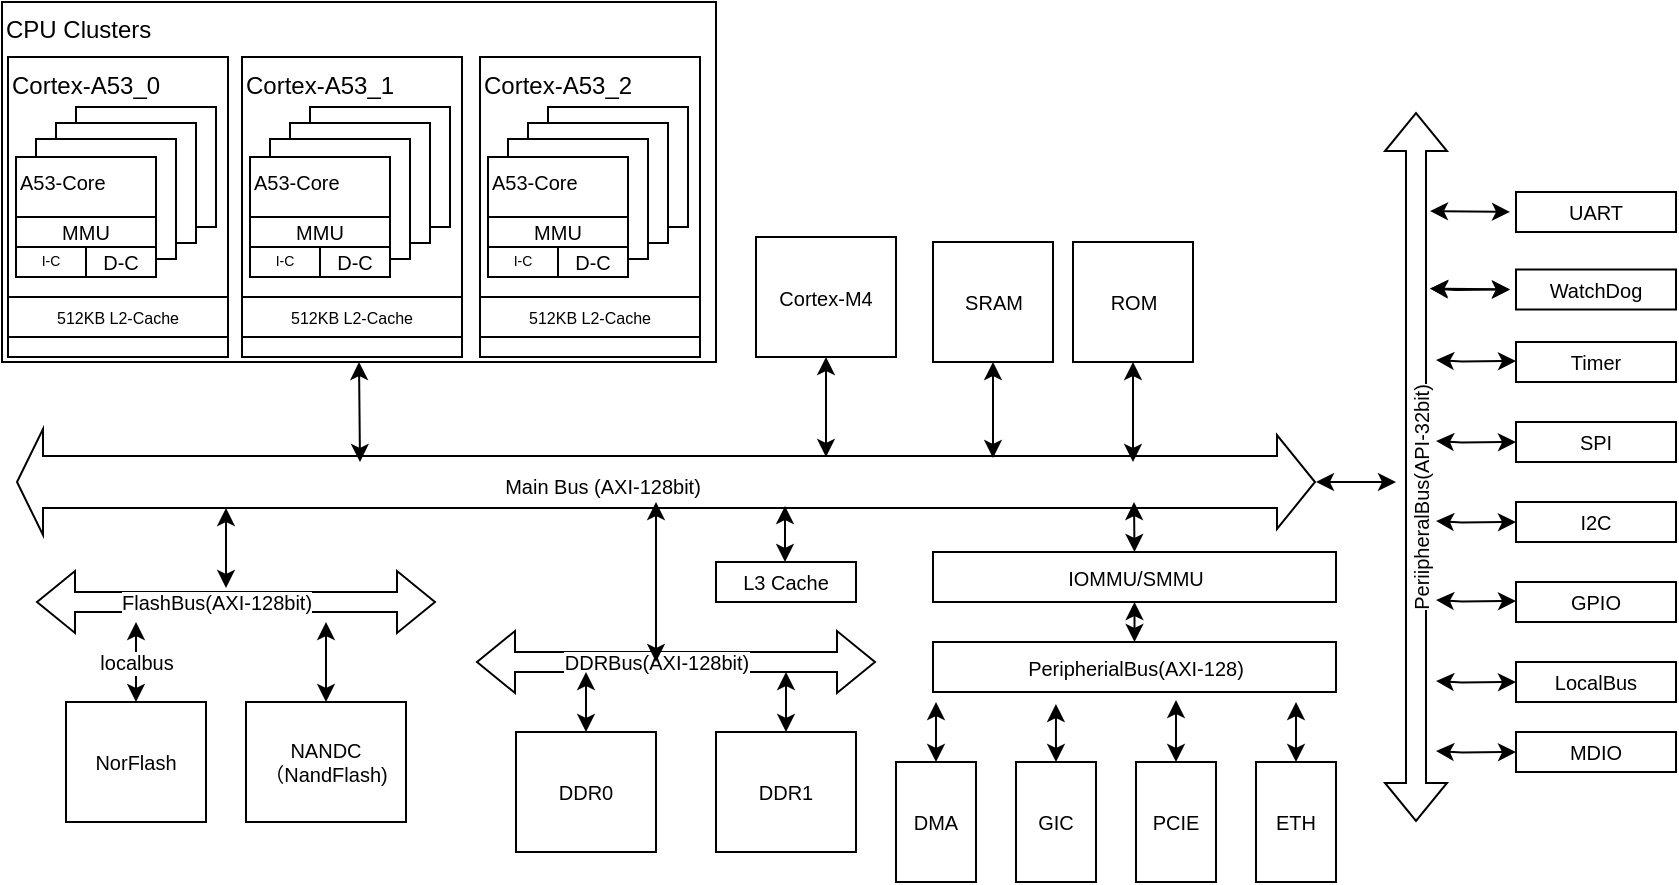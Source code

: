 <mxfile version="16.6.1" type="github">
  <diagram id="RcyMune0KPW6Q-b5uWD_" name="Page-1">
    <mxGraphModel dx="1422" dy="849" grid="1" gridSize="10" guides="1" tooltips="1" connect="1" arrows="1" fold="1" page="1" pageScale="1" pageWidth="827" pageHeight="1169" math="0" shadow="0">
      <root>
        <mxCell id="0" />
        <mxCell id="1" parent="0" />
        <mxCell id="PgHBNwZBbpcAS7DVFFbe-2" value="CPU Clusters" style="rounded=0;whiteSpace=wrap;html=1;align=left;verticalAlign=top;" parent="1" vertex="1">
          <mxGeometry x="103" y="70" width="357" height="180" as="geometry" />
        </mxCell>
        <mxCell id="eENaSCImMUnpKISfcuRZ-18" value="Cortex-A53_0" style="rounded=0;whiteSpace=wrap;html=1;align=left;horizontal=1;verticalAlign=top;" vertex="1" parent="1">
          <mxGeometry x="106" y="97.5" width="110" height="150" as="geometry" />
        </mxCell>
        <mxCell id="PgHBNwZBbpcAS7DVFFbe-12" value="" style="rounded=0;whiteSpace=wrap;html=1;align=left;verticalAlign=top;fontSize=9;" parent="1" vertex="1">
          <mxGeometry x="140" y="122.5" width="70" height="60" as="geometry" />
        </mxCell>
        <mxCell id="PgHBNwZBbpcAS7DVFFbe-13" value="" style="rounded=0;whiteSpace=wrap;html=1;align=left;verticalAlign=top;fontSize=9;" parent="1" vertex="1">
          <mxGeometry x="130" y="130.5" width="70" height="60" as="geometry" />
        </mxCell>
        <mxCell id="PgHBNwZBbpcAS7DVFFbe-14" value="" style="rounded=0;whiteSpace=wrap;html=1;align=left;verticalAlign=top;fontSize=9;" parent="1" vertex="1">
          <mxGeometry x="120" y="138.5" width="70" height="60" as="geometry" />
        </mxCell>
        <mxCell id="PgHBNwZBbpcAS7DVFFbe-15" value="&lt;span style=&quot;font-size: 10px&quot;&gt;A53-Core&lt;/span&gt;" style="rounded=0;whiteSpace=wrap;html=1;align=left;verticalAlign=top;fontSize=9;" parent="1" vertex="1">
          <mxGeometry x="110" y="147.5" width="70" height="60" as="geometry" />
        </mxCell>
        <mxCell id="PgHBNwZBbpcAS7DVFFbe-16" value="GIC" style="rounded=0;whiteSpace=wrap;html=1;fontSize=10;" parent="1" vertex="1">
          <mxGeometry x="610" y="450" width="40" height="60" as="geometry" />
        </mxCell>
        <mxCell id="PgHBNwZBbpcAS7DVFFbe-17" value="" style="shape=flexArrow;endArrow=classic;startArrow=classic;html=1;rounded=0;fontSize=10;startWidth=26;startSize=4;width=26;" parent="1" edge="1">
          <mxGeometry width="100" height="100" relative="1" as="geometry">
            <mxPoint x="110" y="310" as="sourcePoint" />
            <mxPoint x="760" y="310" as="targetPoint" />
          </mxGeometry>
        </mxCell>
        <mxCell id="PgHBNwZBbpcAS7DVFFbe-18" value="Main Bus (AXI-128bit)" style="edgeLabel;html=1;align=center;verticalAlign=middle;resizable=0;points=[];fontSize=10;" parent="PgHBNwZBbpcAS7DVFFbe-17" vertex="1" connectable="0">
          <mxGeometry x="-0.099" y="-2" relative="1" as="geometry">
            <mxPoint as="offset" />
          </mxGeometry>
        </mxCell>
        <mxCell id="PgHBNwZBbpcAS7DVFFbe-21" value="SRAM" style="rounded=0;whiteSpace=wrap;html=1;fontSize=10;" parent="1" vertex="1">
          <mxGeometry x="568.5" y="190" width="60" height="60" as="geometry" />
        </mxCell>
        <mxCell id="PgHBNwZBbpcAS7DVFFbe-23" value="NorFlash" style="rounded=0;whiteSpace=wrap;html=1;fontSize=10;" parent="1" vertex="1">
          <mxGeometry x="135" y="420" width="70" height="60" as="geometry" />
        </mxCell>
        <mxCell id="PgHBNwZBbpcAS7DVFFbe-24" value="DDR0" style="rounded=0;whiteSpace=wrap;html=1;fontSize=10;" parent="1" vertex="1">
          <mxGeometry x="360" y="435" width="70" height="60" as="geometry" />
        </mxCell>
        <mxCell id="PgHBNwZBbpcAS7DVFFbe-28" value="" style="shape=flexArrow;endArrow=classic;startArrow=classic;html=1;rounded=0;fontSize=10;" parent="1" edge="1">
          <mxGeometry width="100" height="100" relative="1" as="geometry">
            <mxPoint x="120" y="370" as="sourcePoint" />
            <mxPoint x="320" y="370" as="targetPoint" />
          </mxGeometry>
        </mxCell>
        <mxCell id="PgHBNwZBbpcAS7DVFFbe-29" value="FlashBus(AXI-128bit)" style="edgeLabel;html=1;align=center;verticalAlign=middle;resizable=0;points=[];fontSize=10;" parent="PgHBNwZBbpcAS7DVFFbe-28" vertex="1" connectable="0">
          <mxGeometry x="-0.099" y="-2" relative="1" as="geometry">
            <mxPoint y="-2" as="offset" />
          </mxGeometry>
        </mxCell>
        <mxCell id="PgHBNwZBbpcAS7DVFFbe-30" value="NANDC&lt;br&gt;（NandFlash)" style="rounded=0;whiteSpace=wrap;html=1;fontSize=10;" parent="1" vertex="1">
          <mxGeometry x="225" y="420" width="80" height="60" as="geometry" />
        </mxCell>
        <mxCell id="PgHBNwZBbpcAS7DVFFbe-34" value="DMA" style="rounded=0;whiteSpace=wrap;html=1;fontSize=10;" parent="1" vertex="1">
          <mxGeometry x="550" y="450" width="40" height="60" as="geometry" />
        </mxCell>
        <mxCell id="PgHBNwZBbpcAS7DVFFbe-35" value="" style="shape=flexArrow;endArrow=classic;startArrow=classic;html=1;rounded=0;fontSize=10;" parent="1" edge="1">
          <mxGeometry width="100" height="100" relative="1" as="geometry">
            <mxPoint x="340" y="400" as="sourcePoint" />
            <mxPoint x="540" y="400" as="targetPoint" />
          </mxGeometry>
        </mxCell>
        <mxCell id="PgHBNwZBbpcAS7DVFFbe-36" value="DDRBus(AXI-128bit)" style="edgeLabel;html=1;align=center;verticalAlign=middle;resizable=0;points=[];fontSize=10;" parent="PgHBNwZBbpcAS7DVFFbe-35" vertex="1" connectable="0">
          <mxGeometry x="-0.099" y="-2" relative="1" as="geometry">
            <mxPoint y="-2" as="offset" />
          </mxGeometry>
        </mxCell>
        <mxCell id="PgHBNwZBbpcAS7DVFFbe-40" value="MMU" style="rounded=0;whiteSpace=wrap;html=1;fontSize=10;" parent="1" vertex="1">
          <mxGeometry x="110" y="177.5" width="70" height="15" as="geometry" />
        </mxCell>
        <mxCell id="PgHBNwZBbpcAS7DVFFbe-41" value="IOMMU/SMMU" style="rounded=0;whiteSpace=wrap;html=1;fontSize=10;" parent="1" vertex="1">
          <mxGeometry x="568.5" y="345" width="201.5" height="25" as="geometry" />
        </mxCell>
        <mxCell id="PgHBNwZBbpcAS7DVFFbe-43" value="" style="endArrow=classic;startArrow=classic;html=1;rounded=0;fontSize=10;exitX=0.5;exitY=0;exitDx=0;exitDy=0;" parent="1" source="PgHBNwZBbpcAS7DVFFbe-34" edge="1">
          <mxGeometry width="50" height="50" relative="1" as="geometry">
            <mxPoint x="595" y="580" as="sourcePoint" />
            <mxPoint x="570" y="420" as="targetPoint" />
          </mxGeometry>
        </mxCell>
        <mxCell id="PgHBNwZBbpcAS7DVFFbe-44" value="" style="endArrow=classic;startArrow=classic;html=1;rounded=0;fontSize=10;entryX=0.5;entryY=0;entryDx=0;entryDy=0;" parent="1" target="PgHBNwZBbpcAS7DVFFbe-41" edge="1">
          <mxGeometry width="50" height="50" relative="1" as="geometry">
            <mxPoint x="669" y="320" as="sourcePoint" />
            <mxPoint x="725" y="177.5" as="targetPoint" />
          </mxGeometry>
        </mxCell>
        <mxCell id="PgHBNwZBbpcAS7DVFFbe-45" value="PCIE" style="rounded=0;whiteSpace=wrap;html=1;fontSize=10;" parent="1" vertex="1">
          <mxGeometry x="670" y="450" width="40" height="60" as="geometry" />
        </mxCell>
        <mxCell id="PgHBNwZBbpcAS7DVFFbe-46" value="" style="endArrow=classic;startArrow=classic;html=1;rounded=0;fontSize=10;exitX=0.603;exitY=1.16;exitDx=0;exitDy=0;exitPerimeter=0;entryX=0.5;entryY=0;entryDx=0;entryDy=0;" parent="1" source="eENaSCImMUnpKISfcuRZ-4" edge="1" target="PgHBNwZBbpcAS7DVFFbe-45">
          <mxGeometry width="50" height="50" relative="1" as="geometry">
            <mxPoint x="686.475" y="420" as="sourcePoint" />
            <mxPoint x="685" y="475" as="targetPoint" />
          </mxGeometry>
        </mxCell>
        <mxCell id="PgHBNwZBbpcAS7DVFFbe-47" value="" style="endArrow=classic;startArrow=classic;html=1;rounded=0;fontSize=10;entryX=0.5;entryY=1;entryDx=0;entryDy=0;" parent="1" target="PgHBNwZBbpcAS7DVFFbe-21" edge="1">
          <mxGeometry width="50" height="50" relative="1" as="geometry">
            <mxPoint x="598.5" y="298" as="sourcePoint" />
            <mxPoint x="787" y="257.5" as="targetPoint" />
          </mxGeometry>
        </mxCell>
        <mxCell id="PgHBNwZBbpcAS7DVFFbe-48" value="" style="endArrow=classic;startArrow=classic;html=1;rounded=0;fontSize=10;exitX=0.305;exitY=1.24;exitDx=0;exitDy=0;entryX=0.5;entryY=0;entryDx=0;entryDy=0;exitPerimeter=0;" parent="1" target="PgHBNwZBbpcAS7DVFFbe-16" edge="1" source="eENaSCImMUnpKISfcuRZ-4">
          <mxGeometry width="50" height="50" relative="1" as="geometry">
            <mxPoint x="634.566" y="425" as="sourcePoint" />
            <mxPoint x="633" y="565" as="targetPoint" />
          </mxGeometry>
        </mxCell>
        <mxCell id="PgHBNwZBbpcAS7DVFFbe-49" value="" style="endArrow=classic;startArrow=classic;html=1;rounded=0;fontSize=10;entryX=0.5;entryY=1;entryDx=0;entryDy=0;" parent="1" target="PgHBNwZBbpcAS7DVFFbe-2" edge="1">
          <mxGeometry width="50" height="50" relative="1" as="geometry">
            <mxPoint x="282" y="300" as="sourcePoint" />
            <mxPoint x="555" y="260" as="targetPoint" />
          </mxGeometry>
        </mxCell>
        <mxCell id="PgHBNwZBbpcAS7DVFFbe-50" value="" style="endArrow=classic;startArrow=classic;html=1;rounded=0;fontSize=10;" parent="1" edge="1">
          <mxGeometry width="50" height="50" relative="1" as="geometry">
            <mxPoint x="215" y="363" as="sourcePoint" />
            <mxPoint x="215" y="323" as="targetPoint" />
          </mxGeometry>
        </mxCell>
        <mxCell id="PgHBNwZBbpcAS7DVFFbe-51" value="localbus" style="endArrow=classic;startArrow=classic;html=1;rounded=0;fontSize=10;" parent="1" edge="1">
          <mxGeometry width="50" height="50" relative="1" as="geometry">
            <mxPoint x="170" y="420" as="sourcePoint" />
            <mxPoint x="170" y="380" as="targetPoint" />
          </mxGeometry>
        </mxCell>
        <mxCell id="PgHBNwZBbpcAS7DVFFbe-52" value="" style="endArrow=classic;startArrow=classic;html=1;rounded=0;fontSize=10;" parent="1" edge="1">
          <mxGeometry width="50" height="50" relative="1" as="geometry">
            <mxPoint x="265" y="420" as="sourcePoint" />
            <mxPoint x="265" y="380" as="targetPoint" />
          </mxGeometry>
        </mxCell>
        <mxCell id="PgHBNwZBbpcAS7DVFFbe-53" value="DDR1" style="rounded=0;whiteSpace=wrap;html=1;fontSize=10;" parent="1" vertex="1">
          <mxGeometry x="460" y="435" width="70" height="60" as="geometry" />
        </mxCell>
        <mxCell id="PgHBNwZBbpcAS7DVFFbe-54" value="" style="endArrow=classic;startArrow=classic;html=1;rounded=0;fontSize=10;" parent="1" edge="1">
          <mxGeometry width="50" height="50" relative="1" as="geometry">
            <mxPoint x="494.5" y="350" as="sourcePoint" />
            <mxPoint x="494.5" y="322" as="targetPoint" />
          </mxGeometry>
        </mxCell>
        <mxCell id="PgHBNwZBbpcAS7DVFFbe-55" value="" style="endArrow=classic;startArrow=classic;html=1;rounded=0;fontSize=10;exitX=0.5;exitY=0;exitDx=0;exitDy=0;" parent="1" source="PgHBNwZBbpcAS7DVFFbe-24" edge="1">
          <mxGeometry width="50" height="50" relative="1" as="geometry">
            <mxPoint x="440" y="385" as="sourcePoint" />
            <mxPoint x="395" y="405" as="targetPoint" />
          </mxGeometry>
        </mxCell>
        <mxCell id="PgHBNwZBbpcAS7DVFFbe-56" value="" style="endArrow=classic;startArrow=classic;html=1;rounded=0;fontSize=10;exitX=0.5;exitY=0;exitDx=0;exitDy=0;" parent="1" source="PgHBNwZBbpcAS7DVFFbe-53" edge="1">
          <mxGeometry width="50" height="50" relative="1" as="geometry">
            <mxPoint x="405" y="445" as="sourcePoint" />
            <mxPoint x="495" y="405" as="targetPoint" />
          </mxGeometry>
        </mxCell>
        <mxCell id="PgHBNwZBbpcAS7DVFFbe-57" value="" style="shape=flexArrow;endArrow=classic;startArrow=classic;html=1;rounded=0;fontSize=10;" parent="1" edge="1">
          <mxGeometry width="100" height="100" relative="1" as="geometry">
            <mxPoint x="810" y="480" as="sourcePoint" />
            <mxPoint x="810" y="125" as="targetPoint" />
          </mxGeometry>
        </mxCell>
        <mxCell id="PgHBNwZBbpcAS7DVFFbe-58" value="PeriipheralBus(API-32bit)" style="edgeLabel;html=1;align=center;verticalAlign=middle;resizable=0;points=[];fontSize=10;horizontal=0;" parent="PgHBNwZBbpcAS7DVFFbe-57" vertex="1" connectable="0">
          <mxGeometry x="-0.099" y="-2" relative="1" as="geometry">
            <mxPoint y="-2" as="offset" />
          </mxGeometry>
        </mxCell>
        <mxCell id="PgHBNwZBbpcAS7DVFFbe-59" value="" style="endArrow=classic;startArrow=classic;html=1;rounded=0;fontSize=10;" parent="1" edge="1">
          <mxGeometry width="50" height="50" relative="1" as="geometry">
            <mxPoint x="760" y="310" as="sourcePoint" />
            <mxPoint x="800" y="310" as="targetPoint" />
          </mxGeometry>
        </mxCell>
        <mxCell id="PgHBNwZBbpcAS7DVFFbe-60" value="UART" style="rounded=0;whiteSpace=wrap;html=1;fontSize=10;horizontal=1;" parent="1" vertex="1">
          <mxGeometry x="860" y="165" width="80" height="20" as="geometry" />
        </mxCell>
        <mxCell id="PgHBNwZBbpcAS7DVFFbe-61" value="" style="endArrow=classic;startArrow=classic;html=1;rounded=0;fontSize=10;" parent="1" edge="1">
          <mxGeometry width="50" height="50" relative="1" as="geometry">
            <mxPoint x="817" y="174.5" as="sourcePoint" />
            <mxPoint x="857" y="175" as="targetPoint" />
          </mxGeometry>
        </mxCell>
        <mxCell id="PgHBNwZBbpcAS7DVFFbe-62" value="Cortex-M4" style="rounded=0;whiteSpace=wrap;html=1;fontSize=10;" parent="1" vertex="1">
          <mxGeometry x="480" y="187.5" width="70" height="60" as="geometry" />
        </mxCell>
        <mxCell id="PgHBNwZBbpcAS7DVFFbe-64" value="" style="endArrow=classic;startArrow=classic;html=1;rounded=0;fontSize=10;entryX=0.5;entryY=1;entryDx=0;entryDy=0;" parent="1" target="PgHBNwZBbpcAS7DVFFbe-62" edge="1">
          <mxGeometry width="50" height="50" relative="1" as="geometry">
            <mxPoint x="515" y="297.5" as="sourcePoint" />
            <mxPoint x="665" y="257.5" as="targetPoint" />
          </mxGeometry>
        </mxCell>
        <mxCell id="PgHBNwZBbpcAS7DVFFbe-65" value="WatchDog" style="rounded=0;whiteSpace=wrap;html=1;fontSize=10;horizontal=1;" parent="1" vertex="1">
          <mxGeometry x="860" y="203.75" width="80" height="20" as="geometry" />
        </mxCell>
        <mxCell id="PgHBNwZBbpcAS7DVFFbe-67" value="Timer" style="rounded=0;whiteSpace=wrap;html=1;fontSize=10;horizontal=1;" parent="1" vertex="1">
          <mxGeometry x="860" y="240" width="80" height="20" as="geometry" />
        </mxCell>
        <mxCell id="PgHBNwZBbpcAS7DVFFbe-68" value="SPI" style="rounded=0;whiteSpace=wrap;html=1;fontSize=10;horizontal=1;" parent="1" vertex="1">
          <mxGeometry x="860" y="280" width="80" height="20" as="geometry" />
        </mxCell>
        <mxCell id="PgHBNwZBbpcAS7DVFFbe-69" value="I2C" style="rounded=0;whiteSpace=wrap;html=1;fontSize=10;horizontal=1;" parent="1" vertex="1">
          <mxGeometry x="860" y="320" width="80" height="20" as="geometry" />
        </mxCell>
        <mxCell id="PgHBNwZBbpcAS7DVFFbe-70" value="GPIO" style="rounded=0;whiteSpace=wrap;html=1;fontSize=10;horizontal=1;" parent="1" vertex="1">
          <mxGeometry x="860" y="360" width="80" height="20" as="geometry" />
        </mxCell>
        <mxCell id="PgHBNwZBbpcAS7DVFFbe-71" value="ROM" style="rounded=0;whiteSpace=wrap;html=1;fontSize=10;" parent="1" vertex="1">
          <mxGeometry x="638.5" y="190" width="60" height="60" as="geometry" />
        </mxCell>
        <mxCell id="PgHBNwZBbpcAS7DVFFbe-73" value="" style="endArrow=classic;startArrow=classic;html=1;rounded=0;fontSize=10;entryX=0.5;entryY=1;entryDx=0;entryDy=0;" parent="1" target="PgHBNwZBbpcAS7DVFFbe-71" edge="1">
          <mxGeometry width="50" height="50" relative="1" as="geometry">
            <mxPoint x="668.5" y="300" as="sourcePoint" />
            <mxPoint x="608.5" y="260" as="targetPoint" />
          </mxGeometry>
        </mxCell>
        <mxCell id="eENaSCImMUnpKISfcuRZ-1" value="L3 Cache" style="rounded=0;whiteSpace=wrap;html=1;fontSize=10;" vertex="1" parent="1">
          <mxGeometry x="460" y="350" width="70" height="20" as="geometry" />
        </mxCell>
        <mxCell id="eENaSCImMUnpKISfcuRZ-2" value="" style="endArrow=classic;startArrow=classic;html=1;rounded=0;fontSize=10;" edge="1" parent="1">
          <mxGeometry width="50" height="50" relative="1" as="geometry">
            <mxPoint x="430" y="400" as="sourcePoint" />
            <mxPoint x="430" y="320" as="targetPoint" />
          </mxGeometry>
        </mxCell>
        <mxCell id="eENaSCImMUnpKISfcuRZ-4" value="PeripherialBus(AXI-128)" style="rounded=0;whiteSpace=wrap;html=1;fontSize=10;" vertex="1" parent="1">
          <mxGeometry x="568.5" y="390" width="201.5" height="25" as="geometry" />
        </mxCell>
        <mxCell id="eENaSCImMUnpKISfcuRZ-5" value="" style="endArrow=classic;startArrow=classic;html=1;rounded=0;fontSize=10;entryX=0.5;entryY=0;entryDx=0;entryDy=0;exitX=0.5;exitY=1;exitDx=0;exitDy=0;" edge="1" parent="1" source="PgHBNwZBbpcAS7DVFFbe-41" target="eENaSCImMUnpKISfcuRZ-4">
          <mxGeometry width="50" height="50" relative="1" as="geometry">
            <mxPoint x="640" y="370" as="sourcePoint" />
            <mxPoint x="650" y="358" as="targetPoint" />
          </mxGeometry>
        </mxCell>
        <mxCell id="eENaSCImMUnpKISfcuRZ-6" value="ETH" style="rounded=0;whiteSpace=wrap;html=1;fontSize=10;" vertex="1" parent="1">
          <mxGeometry x="730" y="450" width="40" height="60" as="geometry" />
        </mxCell>
        <mxCell id="eENaSCImMUnpKISfcuRZ-7" value="" style="endArrow=classic;startArrow=classic;html=1;rounded=0;fontSize=10;" edge="1" parent="1" target="eENaSCImMUnpKISfcuRZ-6">
          <mxGeometry width="50" height="50" relative="1" as="geometry">
            <mxPoint x="750" y="420" as="sourcePoint" />
            <mxPoint x="715" y="485" as="targetPoint" />
          </mxGeometry>
        </mxCell>
        <mxCell id="eENaSCImMUnpKISfcuRZ-8" value="" style="endArrow=classic;startArrow=classic;html=1;rounded=0;fontSize=10;" edge="1" parent="1">
          <mxGeometry width="50" height="50" relative="1" as="geometry">
            <mxPoint x="817" y="213.25" as="sourcePoint" />
            <mxPoint x="857" y="213.75" as="targetPoint" />
          </mxGeometry>
        </mxCell>
        <mxCell id="eENaSCImMUnpKISfcuRZ-9" value="" style="endArrow=classic;startArrow=classic;html=1;rounded=0;fontSize=10;" edge="1" parent="1">
          <mxGeometry width="50" height="50" relative="1" as="geometry">
            <mxPoint x="817" y="213.25" as="sourcePoint" />
            <mxPoint x="857" y="213.75" as="targetPoint" />
            <Array as="points">
              <mxPoint x="830" y="214" />
            </Array>
          </mxGeometry>
        </mxCell>
        <mxCell id="eENaSCImMUnpKISfcuRZ-10" value="" style="endArrow=classic;startArrow=classic;html=1;rounded=0;fontSize=10;" edge="1" parent="1">
          <mxGeometry width="50" height="50" relative="1" as="geometry">
            <mxPoint x="820" y="249" as="sourcePoint" />
            <mxPoint x="860" y="249.5" as="targetPoint" />
            <Array as="points">
              <mxPoint x="833" y="249.75" />
            </Array>
          </mxGeometry>
        </mxCell>
        <mxCell id="eENaSCImMUnpKISfcuRZ-11" value="" style="endArrow=classic;startArrow=classic;html=1;rounded=0;fontSize=10;" edge="1" parent="1">
          <mxGeometry width="50" height="50" relative="1" as="geometry">
            <mxPoint x="820" y="289.5" as="sourcePoint" />
            <mxPoint x="860" y="290" as="targetPoint" />
            <Array as="points">
              <mxPoint x="833" y="290.25" />
            </Array>
          </mxGeometry>
        </mxCell>
        <mxCell id="eENaSCImMUnpKISfcuRZ-12" value="" style="endArrow=classic;startArrow=classic;html=1;rounded=0;fontSize=10;" edge="1" parent="1">
          <mxGeometry width="50" height="50" relative="1" as="geometry">
            <mxPoint x="820" y="329.5" as="sourcePoint" />
            <mxPoint x="860" y="330" as="targetPoint" />
            <Array as="points">
              <mxPoint x="833" y="330.25" />
            </Array>
          </mxGeometry>
        </mxCell>
        <mxCell id="eENaSCImMUnpKISfcuRZ-13" value="" style="endArrow=classic;startArrow=classic;html=1;rounded=0;fontSize=10;" edge="1" parent="1">
          <mxGeometry width="50" height="50" relative="1" as="geometry">
            <mxPoint x="820" y="369" as="sourcePoint" />
            <mxPoint x="860" y="369.5" as="targetPoint" />
            <Array as="points">
              <mxPoint x="833" y="369.75" />
            </Array>
          </mxGeometry>
        </mxCell>
        <mxCell id="eENaSCImMUnpKISfcuRZ-14" value="LocalBus" style="rounded=0;whiteSpace=wrap;html=1;fontSize=10;horizontal=1;" vertex="1" parent="1">
          <mxGeometry x="860" y="400" width="80" height="20" as="geometry" />
        </mxCell>
        <mxCell id="eENaSCImMUnpKISfcuRZ-15" value="MDIO" style="rounded=0;whiteSpace=wrap;html=1;fontSize=10;horizontal=1;" vertex="1" parent="1">
          <mxGeometry x="860" y="435" width="80" height="20" as="geometry" />
        </mxCell>
        <mxCell id="eENaSCImMUnpKISfcuRZ-16" value="" style="endArrow=classic;startArrow=classic;html=1;rounded=0;fontSize=10;" edge="1" parent="1">
          <mxGeometry width="50" height="50" relative="1" as="geometry">
            <mxPoint x="820" y="409.5" as="sourcePoint" />
            <mxPoint x="860" y="410" as="targetPoint" />
            <Array as="points">
              <mxPoint x="833" y="410.25" />
            </Array>
          </mxGeometry>
        </mxCell>
        <mxCell id="eENaSCImMUnpKISfcuRZ-17" value="" style="endArrow=classic;startArrow=classic;html=1;rounded=0;fontSize=10;" edge="1" parent="1">
          <mxGeometry width="50" height="50" relative="1" as="geometry">
            <mxPoint x="820" y="444.5" as="sourcePoint" />
            <mxPoint x="860" y="445" as="targetPoint" />
            <Array as="points">
              <mxPoint x="833" y="445.25" />
            </Array>
          </mxGeometry>
        </mxCell>
        <mxCell id="eENaSCImMUnpKISfcuRZ-19" value="I-C" style="rounded=0;whiteSpace=wrap;html=1;fontSize=7;" vertex="1" parent="1">
          <mxGeometry x="110" y="192.5" width="35" height="15" as="geometry" />
        </mxCell>
        <mxCell id="eENaSCImMUnpKISfcuRZ-20" value="D-C" style="rounded=0;whiteSpace=wrap;html=1;fontSize=10;" vertex="1" parent="1">
          <mxGeometry x="145" y="192.5" width="35" height="15" as="geometry" />
        </mxCell>
        <mxCell id="eENaSCImMUnpKISfcuRZ-21" value="512KB L2-Cache" style="rounded=0;whiteSpace=wrap;html=1;fontSize=8;" vertex="1" parent="1">
          <mxGeometry x="106" y="217.5" width="110" height="20" as="geometry" />
        </mxCell>
        <mxCell id="eENaSCImMUnpKISfcuRZ-22" value="Cortex-A53_1" style="rounded=0;whiteSpace=wrap;html=1;align=left;horizontal=1;verticalAlign=top;" vertex="1" parent="1">
          <mxGeometry x="223" y="97.5" width="110" height="150" as="geometry" />
        </mxCell>
        <mxCell id="eENaSCImMUnpKISfcuRZ-23" value="" style="rounded=0;whiteSpace=wrap;html=1;align=left;verticalAlign=top;fontSize=9;" vertex="1" parent="1">
          <mxGeometry x="257" y="122.5" width="70" height="60" as="geometry" />
        </mxCell>
        <mxCell id="eENaSCImMUnpKISfcuRZ-24" value="" style="rounded=0;whiteSpace=wrap;html=1;align=left;verticalAlign=top;fontSize=9;" vertex="1" parent="1">
          <mxGeometry x="247" y="130.5" width="70" height="60" as="geometry" />
        </mxCell>
        <mxCell id="eENaSCImMUnpKISfcuRZ-25" value="" style="rounded=0;whiteSpace=wrap;html=1;align=left;verticalAlign=top;fontSize=9;" vertex="1" parent="1">
          <mxGeometry x="237" y="138.5" width="70" height="60" as="geometry" />
        </mxCell>
        <mxCell id="eENaSCImMUnpKISfcuRZ-26" value="&lt;span style=&quot;font-size: 10px&quot;&gt;A53-Core&lt;/span&gt;" style="rounded=0;whiteSpace=wrap;html=1;align=left;verticalAlign=top;fontSize=9;" vertex="1" parent="1">
          <mxGeometry x="227" y="147.5" width="70" height="60" as="geometry" />
        </mxCell>
        <mxCell id="eENaSCImMUnpKISfcuRZ-27" value="MMU" style="rounded=0;whiteSpace=wrap;html=1;fontSize=10;" vertex="1" parent="1">
          <mxGeometry x="227" y="177.5" width="70" height="15" as="geometry" />
        </mxCell>
        <mxCell id="eENaSCImMUnpKISfcuRZ-28" value="I-C" style="rounded=0;whiteSpace=wrap;html=1;fontSize=7;" vertex="1" parent="1">
          <mxGeometry x="227" y="192.5" width="35" height="15" as="geometry" />
        </mxCell>
        <mxCell id="eENaSCImMUnpKISfcuRZ-29" value="D-C" style="rounded=0;whiteSpace=wrap;html=1;fontSize=10;" vertex="1" parent="1">
          <mxGeometry x="262" y="192.5" width="35" height="15" as="geometry" />
        </mxCell>
        <mxCell id="eENaSCImMUnpKISfcuRZ-30" value="512KB L2-Cache" style="rounded=0;whiteSpace=wrap;html=1;fontSize=8;" vertex="1" parent="1">
          <mxGeometry x="223" y="217.5" width="110" height="20" as="geometry" />
        </mxCell>
        <mxCell id="eENaSCImMUnpKISfcuRZ-31" value="Cortex-A53_2" style="rounded=0;whiteSpace=wrap;html=1;align=left;horizontal=1;verticalAlign=top;" vertex="1" parent="1">
          <mxGeometry x="342" y="97.5" width="110" height="150" as="geometry" />
        </mxCell>
        <mxCell id="eENaSCImMUnpKISfcuRZ-32" value="" style="rounded=0;whiteSpace=wrap;html=1;align=left;verticalAlign=top;fontSize=9;" vertex="1" parent="1">
          <mxGeometry x="376" y="122.5" width="70" height="60" as="geometry" />
        </mxCell>
        <mxCell id="eENaSCImMUnpKISfcuRZ-33" value="" style="rounded=0;whiteSpace=wrap;html=1;align=left;verticalAlign=top;fontSize=9;" vertex="1" parent="1">
          <mxGeometry x="366" y="130.5" width="70" height="60" as="geometry" />
        </mxCell>
        <mxCell id="eENaSCImMUnpKISfcuRZ-34" value="" style="rounded=0;whiteSpace=wrap;html=1;align=left;verticalAlign=top;fontSize=9;" vertex="1" parent="1">
          <mxGeometry x="356" y="138.5" width="70" height="60" as="geometry" />
        </mxCell>
        <mxCell id="eENaSCImMUnpKISfcuRZ-35" value="&lt;span style=&quot;font-size: 10px&quot;&gt;A53-Core&lt;/span&gt;" style="rounded=0;whiteSpace=wrap;html=1;align=left;verticalAlign=top;fontSize=9;" vertex="1" parent="1">
          <mxGeometry x="346" y="147.5" width="70" height="60" as="geometry" />
        </mxCell>
        <mxCell id="eENaSCImMUnpKISfcuRZ-36" value="MMU" style="rounded=0;whiteSpace=wrap;html=1;fontSize=10;" vertex="1" parent="1">
          <mxGeometry x="346" y="177.5" width="70" height="15" as="geometry" />
        </mxCell>
        <mxCell id="eENaSCImMUnpKISfcuRZ-37" value="I-C" style="rounded=0;whiteSpace=wrap;html=1;fontSize=7;" vertex="1" parent="1">
          <mxGeometry x="346" y="192.5" width="35" height="15" as="geometry" />
        </mxCell>
        <mxCell id="eENaSCImMUnpKISfcuRZ-38" value="D-C" style="rounded=0;whiteSpace=wrap;html=1;fontSize=10;" vertex="1" parent="1">
          <mxGeometry x="381" y="192.5" width="35" height="15" as="geometry" />
        </mxCell>
        <mxCell id="eENaSCImMUnpKISfcuRZ-39" value="512KB L2-Cache" style="rounded=0;whiteSpace=wrap;html=1;fontSize=8;" vertex="1" parent="1">
          <mxGeometry x="342" y="217.5" width="110" height="20" as="geometry" />
        </mxCell>
      </root>
    </mxGraphModel>
  </diagram>
</mxfile>
